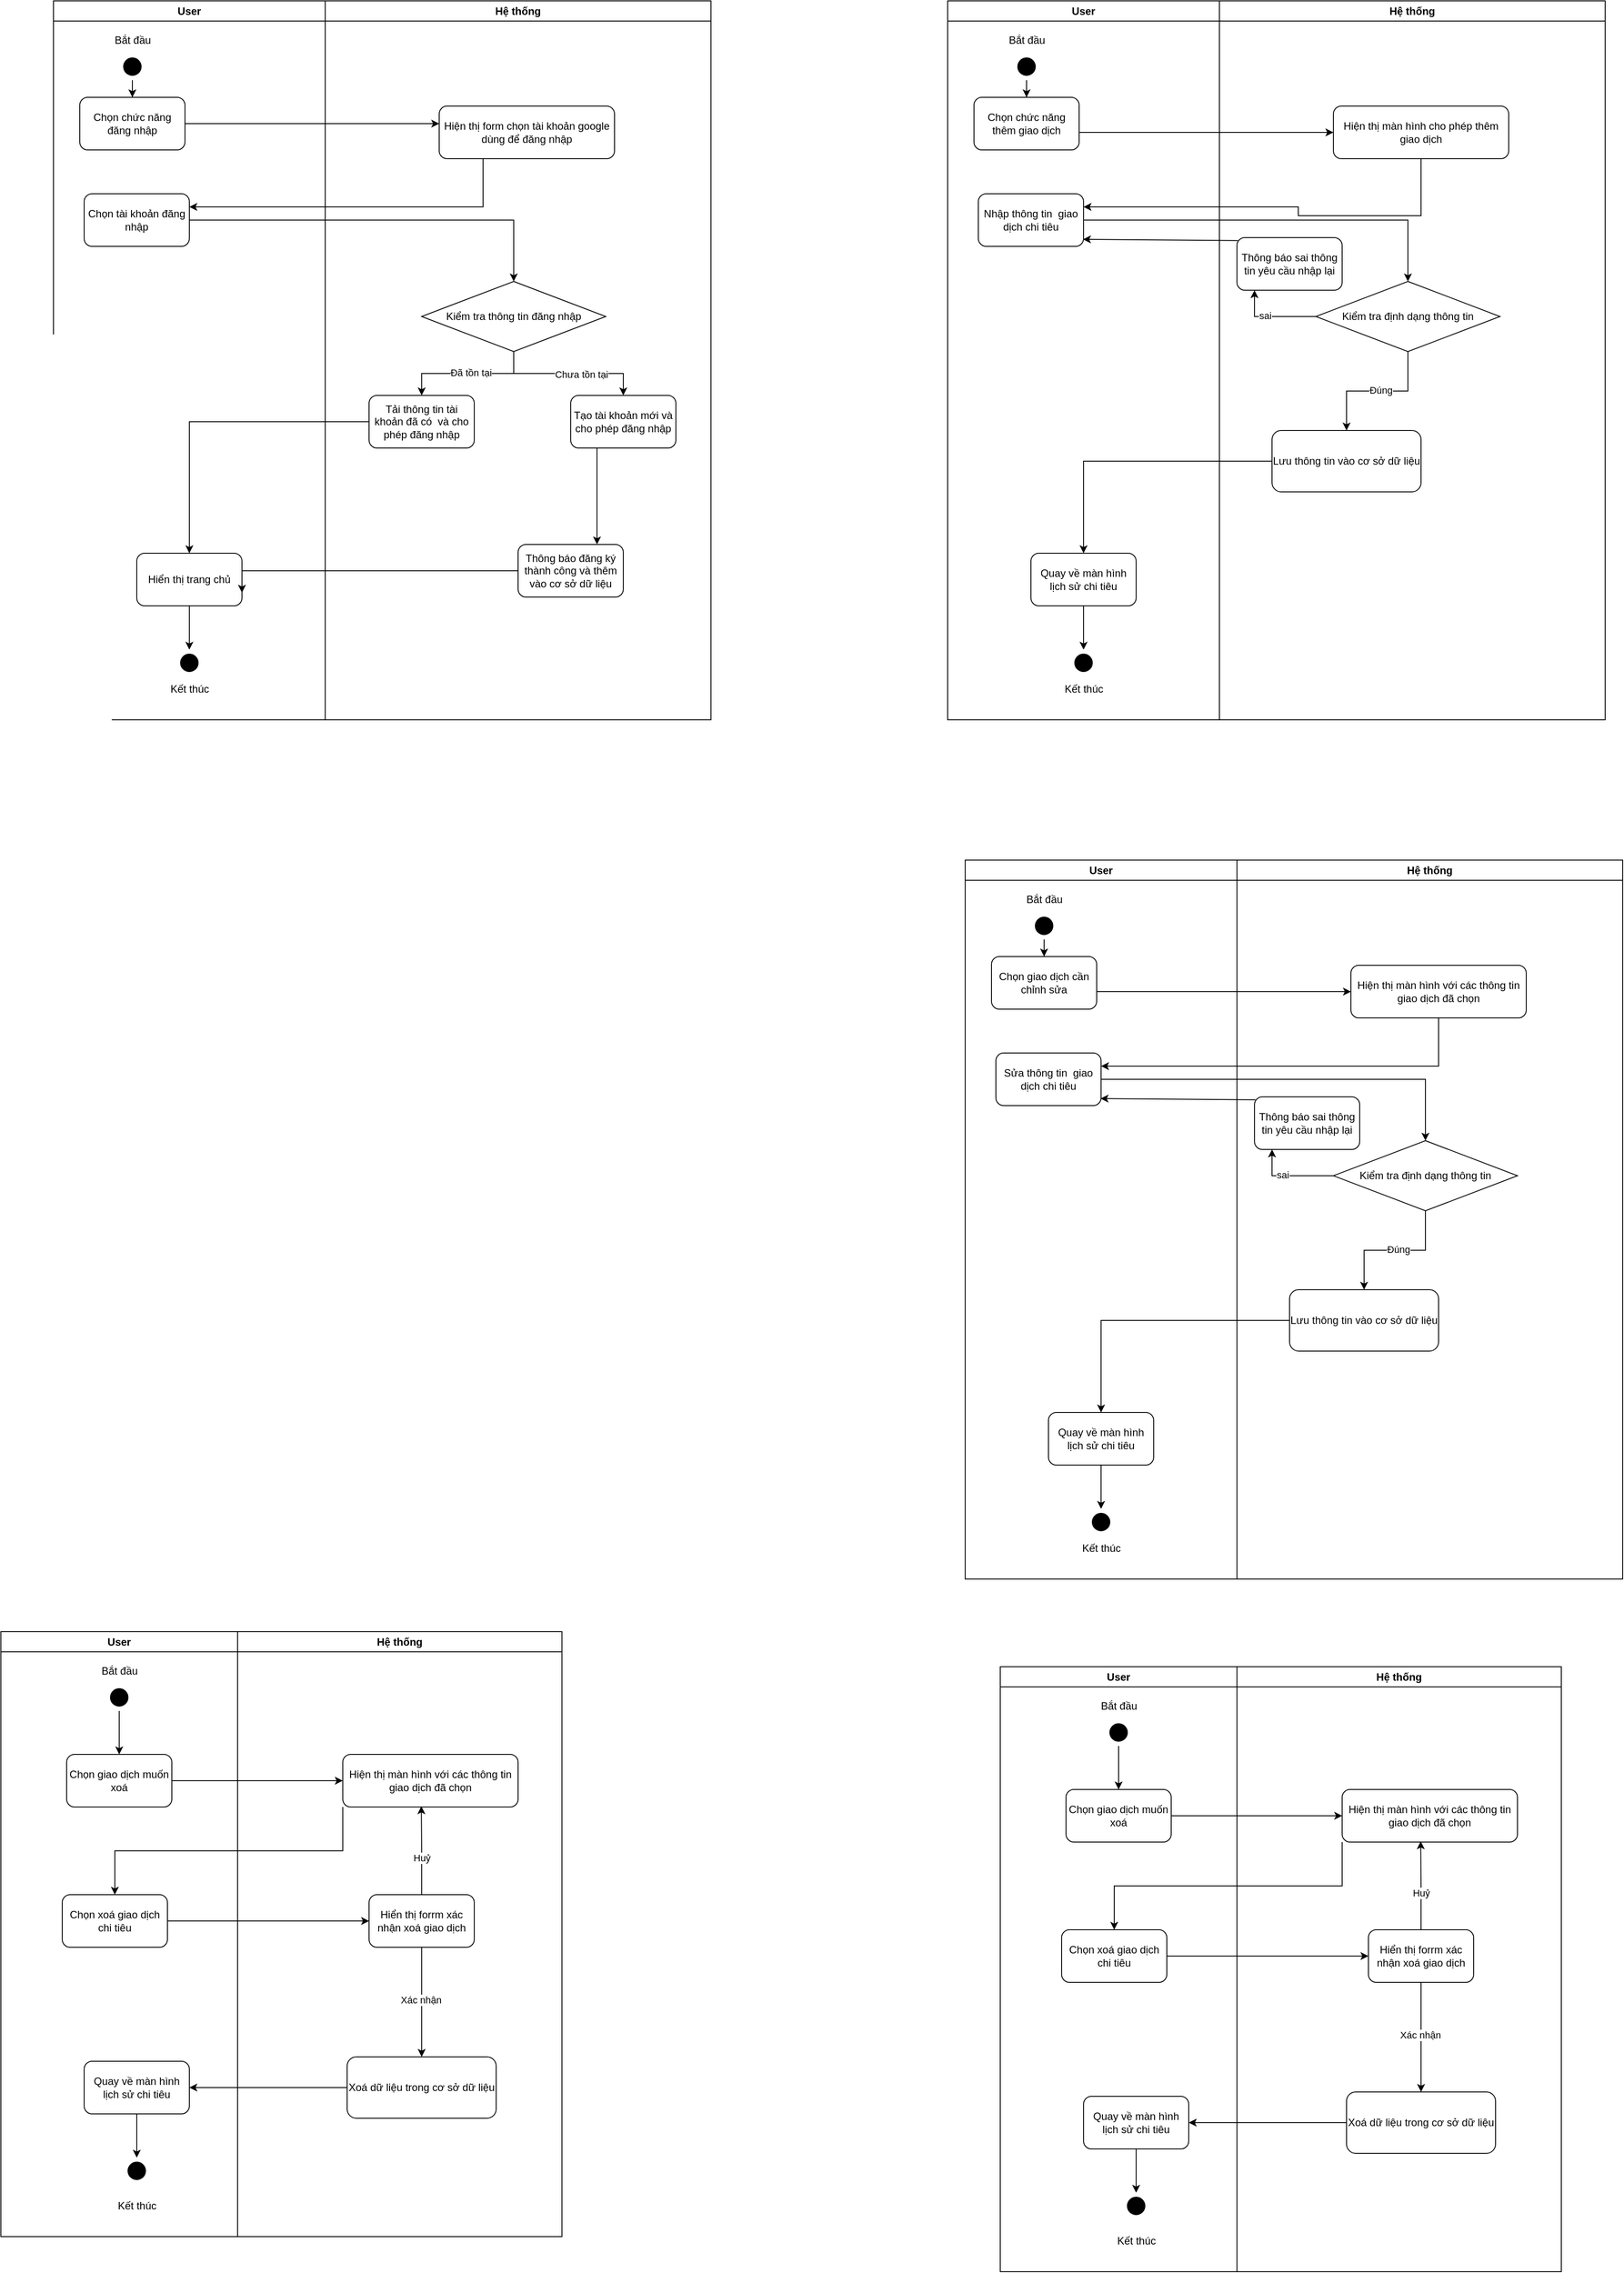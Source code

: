 <mxfile version="22.1.5" type="github">
  <diagram name="Page-1" id="KXttpU9CFeDiYu4vmngs">
    <mxGraphModel dx="1728" dy="960" grid="1" gridSize="10" guides="1" tooltips="1" connect="1" arrows="1" fold="1" page="1" pageScale="1" pageWidth="1200" pageHeight="1920" math="0" shadow="0">
      <root>
        <mxCell id="0" />
        <mxCell id="1" parent="0" />
        <mxCell id="1gGmedYD_RCK3_45rb0M-1" value="User" style="swimlane;whiteSpace=wrap;html=1;" vertex="1" parent="1">
          <mxGeometry x="260" y="290" width="310" height="820" as="geometry" />
        </mxCell>
        <mxCell id="1gGmedYD_RCK3_45rb0M-26" style="edgeStyle=orthogonalEdgeStyle;rounded=0;orthogonalLoop=1;jettySize=auto;html=1;" edge="1" parent="1gGmedYD_RCK3_45rb0M-1" source="1gGmedYD_RCK3_45rb0M-3" target="1gGmedYD_RCK3_45rb0M-4">
          <mxGeometry relative="1" as="geometry" />
        </mxCell>
        <mxCell id="1gGmedYD_RCK3_45rb0M-3" value="" style="ellipse;html=1;shape=endState;fillColor=#000000;strokeColor=#FFFFFF;" vertex="1" parent="1gGmedYD_RCK3_45rb0M-1">
          <mxGeometry x="75" y="60" width="30" height="30" as="geometry" />
        </mxCell>
        <mxCell id="1gGmedYD_RCK3_45rb0M-4" value="Chọn chức năng đăng nhập" style="rounded=1;whiteSpace=wrap;html=1;" vertex="1" parent="1gGmedYD_RCK3_45rb0M-1">
          <mxGeometry x="30" y="110" width="120" height="60" as="geometry" />
        </mxCell>
        <mxCell id="1gGmedYD_RCK3_45rb0M-6" value="Chọn tài khoản đăng nhập" style="rounded=1;whiteSpace=wrap;html=1;" vertex="1" parent="1gGmedYD_RCK3_45rb0M-1">
          <mxGeometry x="35" y="220" width="120" height="60" as="geometry" />
        </mxCell>
        <mxCell id="1gGmedYD_RCK3_45rb0M-20" style="edgeStyle=orthogonalEdgeStyle;rounded=0;orthogonalLoop=1;jettySize=auto;html=1;" edge="1" parent="1gGmedYD_RCK3_45rb0M-1" source="1gGmedYD_RCK3_45rb0M-18" target="1gGmedYD_RCK3_45rb0M-19">
          <mxGeometry relative="1" as="geometry" />
        </mxCell>
        <mxCell id="1gGmedYD_RCK3_45rb0M-18" value="Hiển thị trang chủ" style="rounded=1;whiteSpace=wrap;html=1;" vertex="1" parent="1gGmedYD_RCK3_45rb0M-1">
          <mxGeometry x="95" y="630" width="120" height="60" as="geometry" />
        </mxCell>
        <mxCell id="1gGmedYD_RCK3_45rb0M-19" value="" style="ellipse;html=1;shape=endState;fillColor=#000000;strokeColor=#FFFFFF;" vertex="1" parent="1gGmedYD_RCK3_45rb0M-1">
          <mxGeometry x="140" y="740" width="30" height="30" as="geometry" />
        </mxCell>
        <mxCell id="1gGmedYD_RCK3_45rb0M-21" value="Kết thúc" style="text;html=1;align=center;verticalAlign=middle;resizable=0;points=[];autosize=1;strokeColor=none;fillColor=none;" vertex="1" parent="1gGmedYD_RCK3_45rb0M-1">
          <mxGeometry x="120" y="770" width="70" height="30" as="geometry" />
        </mxCell>
        <mxCell id="1gGmedYD_RCK3_45rb0M-27" value="Bắt đầu" style="text;html=1;align=center;verticalAlign=middle;resizable=0;points=[];autosize=1;strokeColor=none;fillColor=none;" vertex="1" parent="1gGmedYD_RCK3_45rb0M-1">
          <mxGeometry x="55" y="30" width="70" height="30" as="geometry" />
        </mxCell>
        <mxCell id="1gGmedYD_RCK3_45rb0M-2" value="Hệ thống" style="swimlane;whiteSpace=wrap;html=1;" vertex="1" parent="1">
          <mxGeometry x="570" y="290" width="440" height="820" as="geometry" />
        </mxCell>
        <mxCell id="1gGmedYD_RCK3_45rb0M-5" value="Hiện thị form chọn tài khoản google dùng để đăng nhập" style="rounded=1;whiteSpace=wrap;html=1;" vertex="1" parent="1gGmedYD_RCK3_45rb0M-2">
          <mxGeometry x="130" y="120" width="200" height="60" as="geometry" />
        </mxCell>
        <mxCell id="1gGmedYD_RCK3_45rb0M-10" style="edgeStyle=orthogonalEdgeStyle;rounded=0;orthogonalLoop=1;jettySize=auto;html=1;" edge="1" parent="1gGmedYD_RCK3_45rb0M-2" source="1gGmedYD_RCK3_45rb0M-7" target="1gGmedYD_RCK3_45rb0M-8">
          <mxGeometry relative="1" as="geometry" />
        </mxCell>
        <mxCell id="1gGmedYD_RCK3_45rb0M-12" value="Đã tồn tại" style="edgeLabel;html=1;align=center;verticalAlign=middle;resizable=0;points=[];" vertex="1" connectable="0" parent="1gGmedYD_RCK3_45rb0M-10">
          <mxGeometry x="-0.043" y="-1" relative="1" as="geometry">
            <mxPoint as="offset" />
          </mxGeometry>
        </mxCell>
        <mxCell id="1gGmedYD_RCK3_45rb0M-11" style="edgeStyle=orthogonalEdgeStyle;rounded=0;orthogonalLoop=1;jettySize=auto;html=1;" edge="1" parent="1gGmedYD_RCK3_45rb0M-2" source="1gGmedYD_RCK3_45rb0M-7" target="1gGmedYD_RCK3_45rb0M-9">
          <mxGeometry relative="1" as="geometry" />
        </mxCell>
        <mxCell id="1gGmedYD_RCK3_45rb0M-13" value="Chưa tồn tại" style="edgeLabel;html=1;align=center;verticalAlign=middle;resizable=0;points=[];" vertex="1" connectable="0" parent="1gGmedYD_RCK3_45rb0M-11">
          <mxGeometry x="0.164" y="-1" relative="1" as="geometry">
            <mxPoint as="offset" />
          </mxGeometry>
        </mxCell>
        <mxCell id="1gGmedYD_RCK3_45rb0M-7" value="Kiểm tra thông tin đăng nhập" style="rhombus;whiteSpace=wrap;html=1;" vertex="1" parent="1gGmedYD_RCK3_45rb0M-2">
          <mxGeometry x="110" y="320" width="210" height="80" as="geometry" />
        </mxCell>
        <mxCell id="1gGmedYD_RCK3_45rb0M-8" value="Tải thông tin tài khoản đã có&amp;nbsp; và cho phép đăng nhập" style="rounded=1;whiteSpace=wrap;html=1;" vertex="1" parent="1gGmedYD_RCK3_45rb0M-2">
          <mxGeometry x="50" y="450" width="120" height="60" as="geometry" />
        </mxCell>
        <mxCell id="1gGmedYD_RCK3_45rb0M-9" value="Tạo tài khoản mới và cho phép đăng nhập" style="rounded=1;whiteSpace=wrap;html=1;" vertex="1" parent="1gGmedYD_RCK3_45rb0M-2">
          <mxGeometry x="280" y="450" width="120" height="60" as="geometry" />
        </mxCell>
        <mxCell id="1gGmedYD_RCK3_45rb0M-16" value="Thông báo đăng ký thành công và thêm vào cơ sở dữ liệu" style="rounded=1;whiteSpace=wrap;html=1;" vertex="1" parent="1gGmedYD_RCK3_45rb0M-2">
          <mxGeometry x="220" y="620" width="120" height="60" as="geometry" />
        </mxCell>
        <mxCell id="1gGmedYD_RCK3_45rb0M-17" value="" style="endArrow=classic;html=1;rounded=0;entryX=0.75;entryY=0;entryDx=0;entryDy=0;exitX=0.25;exitY=1;exitDx=0;exitDy=0;" edge="1" parent="1gGmedYD_RCK3_45rb0M-2" source="1gGmedYD_RCK3_45rb0M-9" target="1gGmedYD_RCK3_45rb0M-16">
          <mxGeometry width="50" height="50" relative="1" as="geometry">
            <mxPoint y="470" as="sourcePoint" />
            <mxPoint x="50" y="420" as="targetPoint" />
            <Array as="points" />
          </mxGeometry>
        </mxCell>
        <mxCell id="1gGmedYD_RCK3_45rb0M-22" style="edgeStyle=orthogonalEdgeStyle;rounded=0;orthogonalLoop=1;jettySize=auto;html=1;entryX=1;entryY=0.75;entryDx=0;entryDy=0;" edge="1" parent="1" source="1gGmedYD_RCK3_45rb0M-16" target="1gGmedYD_RCK3_45rb0M-18">
          <mxGeometry relative="1" as="geometry">
            <Array as="points">
              <mxPoint x="475" y="940" />
            </Array>
          </mxGeometry>
        </mxCell>
        <mxCell id="1gGmedYD_RCK3_45rb0M-23" style="edgeStyle=orthogonalEdgeStyle;rounded=0;orthogonalLoop=1;jettySize=auto;html=1;" edge="1" parent="1" source="1gGmedYD_RCK3_45rb0M-8" target="1gGmedYD_RCK3_45rb0M-18">
          <mxGeometry relative="1" as="geometry" />
        </mxCell>
        <mxCell id="1gGmedYD_RCK3_45rb0M-15" style="edgeStyle=orthogonalEdgeStyle;rounded=0;orthogonalLoop=1;jettySize=auto;html=1;" edge="1" parent="1" source="1gGmedYD_RCK3_45rb0M-6" target="1gGmedYD_RCK3_45rb0M-7">
          <mxGeometry relative="1" as="geometry">
            <mxPoint x="490" y="620" as="targetPoint" />
          </mxGeometry>
        </mxCell>
        <mxCell id="1gGmedYD_RCK3_45rb0M-24" style="edgeStyle=orthogonalEdgeStyle;rounded=0;orthogonalLoop=1;jettySize=auto;html=1;" edge="1" parent="1" source="1gGmedYD_RCK3_45rb0M-4" target="1gGmedYD_RCK3_45rb0M-5">
          <mxGeometry relative="1" as="geometry">
            <Array as="points">
              <mxPoint x="630" y="430" />
              <mxPoint x="630" y="430" />
            </Array>
          </mxGeometry>
        </mxCell>
        <mxCell id="1gGmedYD_RCK3_45rb0M-25" style="edgeStyle=orthogonalEdgeStyle;rounded=0;orthogonalLoop=1;jettySize=auto;html=1;entryX=1;entryY=0.25;entryDx=0;entryDy=0;" edge="1" parent="1" source="1gGmedYD_RCK3_45rb0M-5" target="1gGmedYD_RCK3_45rb0M-6">
          <mxGeometry relative="1" as="geometry">
            <Array as="points">
              <mxPoint x="750" y="525" />
            </Array>
          </mxGeometry>
        </mxCell>
        <mxCell id="1gGmedYD_RCK3_45rb0M-28" value="User" style="swimlane;whiteSpace=wrap;html=1;" vertex="1" parent="1">
          <mxGeometry x="1280" y="290" width="310" height="820" as="geometry" />
        </mxCell>
        <mxCell id="1gGmedYD_RCK3_45rb0M-29" style="edgeStyle=orthogonalEdgeStyle;rounded=0;orthogonalLoop=1;jettySize=auto;html=1;" edge="1" parent="1gGmedYD_RCK3_45rb0M-28" source="1gGmedYD_RCK3_45rb0M-30" target="1gGmedYD_RCK3_45rb0M-31">
          <mxGeometry relative="1" as="geometry" />
        </mxCell>
        <mxCell id="1gGmedYD_RCK3_45rb0M-30" value="" style="ellipse;html=1;shape=endState;fillColor=#000000;strokeColor=#FFFFFF;" vertex="1" parent="1gGmedYD_RCK3_45rb0M-28">
          <mxGeometry x="75" y="60" width="30" height="30" as="geometry" />
        </mxCell>
        <mxCell id="1gGmedYD_RCK3_45rb0M-31" value="Chọn chức năng thêm giao dịch" style="rounded=1;whiteSpace=wrap;html=1;" vertex="1" parent="1gGmedYD_RCK3_45rb0M-28">
          <mxGeometry x="30" y="110" width="120" height="60" as="geometry" />
        </mxCell>
        <mxCell id="1gGmedYD_RCK3_45rb0M-32" value="Nhập thông tin&amp;nbsp; giao dịch chi tiêu" style="rounded=1;whiteSpace=wrap;html=1;" vertex="1" parent="1gGmedYD_RCK3_45rb0M-28">
          <mxGeometry x="35" y="220" width="120" height="60" as="geometry" />
        </mxCell>
        <mxCell id="1gGmedYD_RCK3_45rb0M-33" style="edgeStyle=orthogonalEdgeStyle;rounded=0;orthogonalLoop=1;jettySize=auto;html=1;" edge="1" parent="1gGmedYD_RCK3_45rb0M-28" source="1gGmedYD_RCK3_45rb0M-34" target="1gGmedYD_RCK3_45rb0M-35">
          <mxGeometry relative="1" as="geometry" />
        </mxCell>
        <mxCell id="1gGmedYD_RCK3_45rb0M-34" value="Quay về màn hình lịch sử chi tiêu" style="rounded=1;whiteSpace=wrap;html=1;" vertex="1" parent="1gGmedYD_RCK3_45rb0M-28">
          <mxGeometry x="95" y="630" width="120" height="60" as="geometry" />
        </mxCell>
        <mxCell id="1gGmedYD_RCK3_45rb0M-35" value="" style="ellipse;html=1;shape=endState;fillColor=#000000;strokeColor=#FFFFFF;" vertex="1" parent="1gGmedYD_RCK3_45rb0M-28">
          <mxGeometry x="140" y="740" width="30" height="30" as="geometry" />
        </mxCell>
        <mxCell id="1gGmedYD_RCK3_45rb0M-36" value="Kết thúc" style="text;html=1;align=center;verticalAlign=middle;resizable=0;points=[];autosize=1;strokeColor=none;fillColor=none;" vertex="1" parent="1gGmedYD_RCK3_45rb0M-28">
          <mxGeometry x="120" y="770" width="70" height="30" as="geometry" />
        </mxCell>
        <mxCell id="1gGmedYD_RCK3_45rb0M-37" value="Bắt đầu" style="text;html=1;align=center;verticalAlign=middle;resizable=0;points=[];autosize=1;strokeColor=none;fillColor=none;" vertex="1" parent="1gGmedYD_RCK3_45rb0M-28">
          <mxGeometry x="55" y="30" width="70" height="30" as="geometry" />
        </mxCell>
        <mxCell id="1gGmedYD_RCK3_45rb0M-38" value="Hệ thống" style="swimlane;whiteSpace=wrap;html=1;" vertex="1" parent="1">
          <mxGeometry x="1590" y="290" width="440" height="820" as="geometry" />
        </mxCell>
        <mxCell id="1gGmedYD_RCK3_45rb0M-39" value="Hiện thị màn hình cho phép thêm giao dịch" style="rounded=1;whiteSpace=wrap;html=1;" vertex="1" parent="1gGmedYD_RCK3_45rb0M-38">
          <mxGeometry x="130" y="120" width="200" height="60" as="geometry" />
        </mxCell>
        <mxCell id="1gGmedYD_RCK3_45rb0M-40" style="edgeStyle=orthogonalEdgeStyle;rounded=0;orthogonalLoop=1;jettySize=auto;html=1;" edge="1" parent="1gGmedYD_RCK3_45rb0M-38" source="1gGmedYD_RCK3_45rb0M-44" target="1gGmedYD_RCK3_45rb0M-45">
          <mxGeometry relative="1" as="geometry" />
        </mxCell>
        <mxCell id="1gGmedYD_RCK3_45rb0M-41" value="Đúng" style="edgeLabel;html=1;align=center;verticalAlign=middle;resizable=0;points=[];" vertex="1" connectable="0" parent="1gGmedYD_RCK3_45rb0M-40">
          <mxGeometry x="-0.043" y="-1" relative="1" as="geometry">
            <mxPoint as="offset" />
          </mxGeometry>
        </mxCell>
        <mxCell id="1gGmedYD_RCK3_45rb0M-42" style="edgeStyle=orthogonalEdgeStyle;rounded=0;orthogonalLoop=1;jettySize=auto;html=1;exitX=0;exitY=0.5;exitDx=0;exitDy=0;" edge="1" parent="1gGmedYD_RCK3_45rb0M-38" source="1gGmedYD_RCK3_45rb0M-44">
          <mxGeometry relative="1" as="geometry">
            <mxPoint x="100" y="360" as="sourcePoint" />
            <mxPoint x="40" y="330" as="targetPoint" />
            <Array as="points">
              <mxPoint x="40" y="360" />
            </Array>
          </mxGeometry>
        </mxCell>
        <mxCell id="1gGmedYD_RCK3_45rb0M-43" value="sai" style="edgeLabel;html=1;align=center;verticalAlign=middle;resizable=0;points=[];" vertex="1" connectable="0" parent="1gGmedYD_RCK3_45rb0M-42">
          <mxGeometry x="0.164" y="-1" relative="1" as="geometry">
            <mxPoint as="offset" />
          </mxGeometry>
        </mxCell>
        <mxCell id="1gGmedYD_RCK3_45rb0M-44" value="Kiểm tra định dạng thông tin" style="rhombus;whiteSpace=wrap;html=1;" vertex="1" parent="1gGmedYD_RCK3_45rb0M-38">
          <mxGeometry x="110" y="320" width="210" height="80" as="geometry" />
        </mxCell>
        <mxCell id="1gGmedYD_RCK3_45rb0M-45" value="Lưu thông tin vào cơ sở dữ liệu " style="rounded=1;whiteSpace=wrap;html=1;" vertex="1" parent="1gGmedYD_RCK3_45rb0M-38">
          <mxGeometry x="60" y="490" width="170" height="70" as="geometry" />
        </mxCell>
        <mxCell id="1gGmedYD_RCK3_45rb0M-46" value="Thông báo sai thông tin yêu cầu nhập lại" style="rounded=1;whiteSpace=wrap;html=1;" vertex="1" parent="1gGmedYD_RCK3_45rb0M-38">
          <mxGeometry x="20" y="270" width="120" height="60" as="geometry" />
        </mxCell>
        <mxCell id="1gGmedYD_RCK3_45rb0M-50" style="edgeStyle=orthogonalEdgeStyle;rounded=0;orthogonalLoop=1;jettySize=auto;html=1;" edge="1" parent="1" source="1gGmedYD_RCK3_45rb0M-45" target="1gGmedYD_RCK3_45rb0M-34">
          <mxGeometry relative="1" as="geometry" />
        </mxCell>
        <mxCell id="1gGmedYD_RCK3_45rb0M-51" style="edgeStyle=orthogonalEdgeStyle;rounded=0;orthogonalLoop=1;jettySize=auto;html=1;" edge="1" parent="1" source="1gGmedYD_RCK3_45rb0M-32" target="1gGmedYD_RCK3_45rb0M-44">
          <mxGeometry relative="1" as="geometry">
            <mxPoint x="1420" y="630" as="targetPoint" />
          </mxGeometry>
        </mxCell>
        <mxCell id="1gGmedYD_RCK3_45rb0M-52" style="edgeStyle=orthogonalEdgeStyle;rounded=0;orthogonalLoop=1;jettySize=auto;html=1;" edge="1" parent="1" source="1gGmedYD_RCK3_45rb0M-31" target="1gGmedYD_RCK3_45rb0M-39">
          <mxGeometry relative="1" as="geometry">
            <Array as="points">
              <mxPoint x="1560" y="440" />
              <mxPoint x="1560" y="440" />
            </Array>
          </mxGeometry>
        </mxCell>
        <mxCell id="1gGmedYD_RCK3_45rb0M-53" style="edgeStyle=orthogonalEdgeStyle;rounded=0;orthogonalLoop=1;jettySize=auto;html=1;entryX=1;entryY=0.25;entryDx=0;entryDy=0;" edge="1" parent="1" source="1gGmedYD_RCK3_45rb0M-39" target="1gGmedYD_RCK3_45rb0M-32">
          <mxGeometry relative="1" as="geometry">
            <Array as="points">
              <mxPoint x="1680" y="535" />
            </Array>
          </mxGeometry>
        </mxCell>
        <mxCell id="1gGmedYD_RCK3_45rb0M-55" style="rounded=0;orthogonalLoop=1;jettySize=auto;html=1;entryX=0.995;entryY=0.866;entryDx=0;entryDy=0;entryPerimeter=0;exitX=0.009;exitY=0.056;exitDx=0;exitDy=0;exitPerimeter=0;" edge="1" parent="1" source="1gGmedYD_RCK3_45rb0M-46" target="1gGmedYD_RCK3_45rb0M-32">
          <mxGeometry relative="1" as="geometry" />
        </mxCell>
        <mxCell id="1gGmedYD_RCK3_45rb0M-80" value="User" style="swimlane;whiteSpace=wrap;html=1;" vertex="1" parent="1">
          <mxGeometry x="1300" y="1270" width="310" height="820" as="geometry" />
        </mxCell>
        <mxCell id="1gGmedYD_RCK3_45rb0M-81" style="edgeStyle=orthogonalEdgeStyle;rounded=0;orthogonalLoop=1;jettySize=auto;html=1;" edge="1" parent="1gGmedYD_RCK3_45rb0M-80" source="1gGmedYD_RCK3_45rb0M-82" target="1gGmedYD_RCK3_45rb0M-83">
          <mxGeometry relative="1" as="geometry" />
        </mxCell>
        <mxCell id="1gGmedYD_RCK3_45rb0M-82" value="" style="ellipse;html=1;shape=endState;fillColor=#000000;strokeColor=#FFFFFF;" vertex="1" parent="1gGmedYD_RCK3_45rb0M-80">
          <mxGeometry x="75" y="60" width="30" height="30" as="geometry" />
        </mxCell>
        <mxCell id="1gGmedYD_RCK3_45rb0M-83" value="Chọn giao dịch cần chỉnh sửa" style="rounded=1;whiteSpace=wrap;html=1;" vertex="1" parent="1gGmedYD_RCK3_45rb0M-80">
          <mxGeometry x="30" y="110" width="120" height="60" as="geometry" />
        </mxCell>
        <mxCell id="1gGmedYD_RCK3_45rb0M-84" value="Sửa thông tin&amp;nbsp; giao dịch chi tiêu" style="rounded=1;whiteSpace=wrap;html=1;" vertex="1" parent="1gGmedYD_RCK3_45rb0M-80">
          <mxGeometry x="35" y="220" width="120" height="60" as="geometry" />
        </mxCell>
        <mxCell id="1gGmedYD_RCK3_45rb0M-85" style="edgeStyle=orthogonalEdgeStyle;rounded=0;orthogonalLoop=1;jettySize=auto;html=1;" edge="1" parent="1gGmedYD_RCK3_45rb0M-80" source="1gGmedYD_RCK3_45rb0M-86" target="1gGmedYD_RCK3_45rb0M-87">
          <mxGeometry relative="1" as="geometry" />
        </mxCell>
        <mxCell id="1gGmedYD_RCK3_45rb0M-86" value="Quay về màn hình lịch sử chi tiêu" style="rounded=1;whiteSpace=wrap;html=1;" vertex="1" parent="1gGmedYD_RCK3_45rb0M-80">
          <mxGeometry x="95" y="630" width="120" height="60" as="geometry" />
        </mxCell>
        <mxCell id="1gGmedYD_RCK3_45rb0M-87" value="" style="ellipse;html=1;shape=endState;fillColor=#000000;strokeColor=#FFFFFF;" vertex="1" parent="1gGmedYD_RCK3_45rb0M-80">
          <mxGeometry x="140" y="740" width="30" height="30" as="geometry" />
        </mxCell>
        <mxCell id="1gGmedYD_RCK3_45rb0M-88" value="Kết thúc" style="text;html=1;align=center;verticalAlign=middle;resizable=0;points=[];autosize=1;strokeColor=none;fillColor=none;" vertex="1" parent="1gGmedYD_RCK3_45rb0M-80">
          <mxGeometry x="120" y="770" width="70" height="30" as="geometry" />
        </mxCell>
        <mxCell id="1gGmedYD_RCK3_45rb0M-89" value="Bắt đầu" style="text;html=1;align=center;verticalAlign=middle;resizable=0;points=[];autosize=1;strokeColor=none;fillColor=none;" vertex="1" parent="1gGmedYD_RCK3_45rb0M-80">
          <mxGeometry x="55" y="30" width="70" height="30" as="geometry" />
        </mxCell>
        <mxCell id="1gGmedYD_RCK3_45rb0M-90" value="Hệ thống" style="swimlane;whiteSpace=wrap;html=1;" vertex="1" parent="1">
          <mxGeometry x="1610" y="1270" width="440" height="820" as="geometry" />
        </mxCell>
        <mxCell id="1gGmedYD_RCK3_45rb0M-91" value="Hiện thị màn hình với các thông tin giao dịch đã chọn" style="rounded=1;whiteSpace=wrap;html=1;" vertex="1" parent="1gGmedYD_RCK3_45rb0M-90">
          <mxGeometry x="130" y="120" width="200" height="60" as="geometry" />
        </mxCell>
        <mxCell id="1gGmedYD_RCK3_45rb0M-92" style="edgeStyle=orthogonalEdgeStyle;rounded=0;orthogonalLoop=1;jettySize=auto;html=1;" edge="1" parent="1gGmedYD_RCK3_45rb0M-90" source="1gGmedYD_RCK3_45rb0M-96" target="1gGmedYD_RCK3_45rb0M-97">
          <mxGeometry relative="1" as="geometry" />
        </mxCell>
        <mxCell id="1gGmedYD_RCK3_45rb0M-93" value="Đúng" style="edgeLabel;html=1;align=center;verticalAlign=middle;resizable=0;points=[];" vertex="1" connectable="0" parent="1gGmedYD_RCK3_45rb0M-92">
          <mxGeometry x="-0.043" y="-1" relative="1" as="geometry">
            <mxPoint as="offset" />
          </mxGeometry>
        </mxCell>
        <mxCell id="1gGmedYD_RCK3_45rb0M-94" style="edgeStyle=orthogonalEdgeStyle;rounded=0;orthogonalLoop=1;jettySize=auto;html=1;exitX=0;exitY=0.5;exitDx=0;exitDy=0;" edge="1" parent="1gGmedYD_RCK3_45rb0M-90" source="1gGmedYD_RCK3_45rb0M-96">
          <mxGeometry relative="1" as="geometry">
            <mxPoint x="100" y="360" as="sourcePoint" />
            <mxPoint x="40" y="330" as="targetPoint" />
            <Array as="points">
              <mxPoint x="40" y="360" />
            </Array>
          </mxGeometry>
        </mxCell>
        <mxCell id="1gGmedYD_RCK3_45rb0M-95" value="sai" style="edgeLabel;html=1;align=center;verticalAlign=middle;resizable=0;points=[];" vertex="1" connectable="0" parent="1gGmedYD_RCK3_45rb0M-94">
          <mxGeometry x="0.164" y="-1" relative="1" as="geometry">
            <mxPoint as="offset" />
          </mxGeometry>
        </mxCell>
        <mxCell id="1gGmedYD_RCK3_45rb0M-96" value="Kiểm tra định dạng thông tin" style="rhombus;whiteSpace=wrap;html=1;" vertex="1" parent="1gGmedYD_RCK3_45rb0M-90">
          <mxGeometry x="110" y="320" width="210" height="80" as="geometry" />
        </mxCell>
        <mxCell id="1gGmedYD_RCK3_45rb0M-97" value="Lưu thông tin vào cơ sở dữ liệu " style="rounded=1;whiteSpace=wrap;html=1;" vertex="1" parent="1gGmedYD_RCK3_45rb0M-90">
          <mxGeometry x="60" y="490" width="170" height="70" as="geometry" />
        </mxCell>
        <mxCell id="1gGmedYD_RCK3_45rb0M-98" value="Thông báo sai thông tin yêu cầu nhập lại" style="rounded=1;whiteSpace=wrap;html=1;" vertex="1" parent="1gGmedYD_RCK3_45rb0M-90">
          <mxGeometry x="20" y="270" width="120" height="60" as="geometry" />
        </mxCell>
        <mxCell id="1gGmedYD_RCK3_45rb0M-99" style="edgeStyle=orthogonalEdgeStyle;rounded=0;orthogonalLoop=1;jettySize=auto;html=1;" edge="1" parent="1" source="1gGmedYD_RCK3_45rb0M-97" target="1gGmedYD_RCK3_45rb0M-86">
          <mxGeometry relative="1" as="geometry" />
        </mxCell>
        <mxCell id="1gGmedYD_RCK3_45rb0M-100" style="edgeStyle=orthogonalEdgeStyle;rounded=0;orthogonalLoop=1;jettySize=auto;html=1;" edge="1" parent="1" source="1gGmedYD_RCK3_45rb0M-84" target="1gGmedYD_RCK3_45rb0M-96">
          <mxGeometry relative="1" as="geometry">
            <mxPoint x="1440" y="1610" as="targetPoint" />
          </mxGeometry>
        </mxCell>
        <mxCell id="1gGmedYD_RCK3_45rb0M-101" style="edgeStyle=orthogonalEdgeStyle;rounded=0;orthogonalLoop=1;jettySize=auto;html=1;" edge="1" parent="1" source="1gGmedYD_RCK3_45rb0M-83" target="1gGmedYD_RCK3_45rb0M-91">
          <mxGeometry relative="1" as="geometry">
            <Array as="points">
              <mxPoint x="1580" y="1420" />
              <mxPoint x="1580" y="1420" />
            </Array>
          </mxGeometry>
        </mxCell>
        <mxCell id="1gGmedYD_RCK3_45rb0M-102" style="edgeStyle=orthogonalEdgeStyle;rounded=0;orthogonalLoop=1;jettySize=auto;html=1;entryX=1;entryY=0.25;entryDx=0;entryDy=0;" edge="1" parent="1" source="1gGmedYD_RCK3_45rb0M-91" target="1gGmedYD_RCK3_45rb0M-84">
          <mxGeometry relative="1" as="geometry">
            <Array as="points">
              <mxPoint x="1840" y="1505" />
            </Array>
          </mxGeometry>
        </mxCell>
        <mxCell id="1gGmedYD_RCK3_45rb0M-103" style="rounded=0;orthogonalLoop=1;jettySize=auto;html=1;entryX=0.995;entryY=0.866;entryDx=0;entryDy=0;entryPerimeter=0;exitX=0.009;exitY=0.056;exitDx=0;exitDy=0;exitPerimeter=0;" edge="1" parent="1" source="1gGmedYD_RCK3_45rb0M-98" target="1gGmedYD_RCK3_45rb0M-84">
          <mxGeometry relative="1" as="geometry" />
        </mxCell>
        <mxCell id="1gGmedYD_RCK3_45rb0M-114" value="User" style="swimlane;whiteSpace=wrap;html=1;" vertex="1" parent="1">
          <mxGeometry x="1340" y="2190" width="270" height="690" as="geometry" />
        </mxCell>
        <mxCell id="1gGmedYD_RCK3_45rb0M-115" style="edgeStyle=orthogonalEdgeStyle;rounded=0;orthogonalLoop=1;jettySize=auto;html=1;" edge="1" parent="1gGmedYD_RCK3_45rb0M-114" source="1gGmedYD_RCK3_45rb0M-116" target="1gGmedYD_RCK3_45rb0M-117">
          <mxGeometry relative="1" as="geometry" />
        </mxCell>
        <mxCell id="1gGmedYD_RCK3_45rb0M-116" value="" style="ellipse;html=1;shape=endState;fillColor=#000000;strokeColor=#FFFFFF;" vertex="1" parent="1gGmedYD_RCK3_45rb0M-114">
          <mxGeometry x="120" y="60" width="30" height="30" as="geometry" />
        </mxCell>
        <mxCell id="1gGmedYD_RCK3_45rb0M-117" value="Chọn giao dịch muốn xoá" style="rounded=1;whiteSpace=wrap;html=1;" vertex="1" parent="1gGmedYD_RCK3_45rb0M-114">
          <mxGeometry x="75" y="140" width="120" height="60" as="geometry" />
        </mxCell>
        <mxCell id="1gGmedYD_RCK3_45rb0M-119" style="edgeStyle=orthogonalEdgeStyle;rounded=0;orthogonalLoop=1;jettySize=auto;html=1;" edge="1" parent="1gGmedYD_RCK3_45rb0M-114" source="1gGmedYD_RCK3_45rb0M-120" target="1gGmedYD_RCK3_45rb0M-121">
          <mxGeometry relative="1" as="geometry" />
        </mxCell>
        <mxCell id="1gGmedYD_RCK3_45rb0M-120" value="Quay về màn hình lịch sử chi tiêu" style="rounded=1;whiteSpace=wrap;html=1;" vertex="1" parent="1gGmedYD_RCK3_45rb0M-114">
          <mxGeometry x="95" y="490" width="120" height="60" as="geometry" />
        </mxCell>
        <mxCell id="1gGmedYD_RCK3_45rb0M-121" value="" style="ellipse;html=1;shape=endState;fillColor=#000000;strokeColor=#FFFFFF;" vertex="1" parent="1gGmedYD_RCK3_45rb0M-114">
          <mxGeometry x="140" y="600" width="30" height="30" as="geometry" />
        </mxCell>
        <mxCell id="1gGmedYD_RCK3_45rb0M-122" value="Kết thúc" style="text;html=1;align=center;verticalAlign=middle;resizable=0;points=[];autosize=1;strokeColor=none;fillColor=none;" vertex="1" parent="1gGmedYD_RCK3_45rb0M-114">
          <mxGeometry x="120" y="640" width="70" height="30" as="geometry" />
        </mxCell>
        <mxCell id="1gGmedYD_RCK3_45rb0M-123" value="Bắt đầu" style="text;html=1;align=center;verticalAlign=middle;resizable=0;points=[];autosize=1;strokeColor=none;fillColor=none;" vertex="1" parent="1gGmedYD_RCK3_45rb0M-114">
          <mxGeometry x="100" y="30" width="70" height="30" as="geometry" />
        </mxCell>
        <mxCell id="1gGmedYD_RCK3_45rb0M-132" value="Chọn xoá giao dịch chi tiêu" style="rounded=1;whiteSpace=wrap;html=1;" vertex="1" parent="1gGmedYD_RCK3_45rb0M-114">
          <mxGeometry x="70" y="300" width="120" height="60" as="geometry" />
        </mxCell>
        <mxCell id="1gGmedYD_RCK3_45rb0M-124" value="Hệ thống" style="swimlane;whiteSpace=wrap;html=1;" vertex="1" parent="1">
          <mxGeometry x="1610" y="2190" width="370" height="690" as="geometry" />
        </mxCell>
        <mxCell id="1gGmedYD_RCK3_45rb0M-125" value="Hiện thị màn hình với các thông tin giao dịch đã chọn" style="rounded=1;whiteSpace=wrap;html=1;" vertex="1" parent="1gGmedYD_RCK3_45rb0M-124">
          <mxGeometry x="120" y="140" width="200" height="60" as="geometry" />
        </mxCell>
        <mxCell id="1gGmedYD_RCK3_45rb0M-126" style="edgeStyle=orthogonalEdgeStyle;rounded=0;orthogonalLoop=1;jettySize=auto;html=1;exitX=0.5;exitY=1;exitDx=0;exitDy=0;" edge="1" parent="1gGmedYD_RCK3_45rb0M-124" source="1gGmedYD_RCK3_45rb0M-133" target="1gGmedYD_RCK3_45rb0M-131">
          <mxGeometry relative="1" as="geometry">
            <mxPoint x="215.0" y="400" as="sourcePoint" />
          </mxGeometry>
        </mxCell>
        <mxCell id="1gGmedYD_RCK3_45rb0M-127" value="Xác nhận" style="edgeLabel;html=1;align=center;verticalAlign=middle;resizable=0;points=[];" vertex="1" connectable="0" parent="1gGmedYD_RCK3_45rb0M-126">
          <mxGeometry x="-0.043" y="-1" relative="1" as="geometry">
            <mxPoint as="offset" />
          </mxGeometry>
        </mxCell>
        <mxCell id="1gGmedYD_RCK3_45rb0M-131" value="Xoá dữ liệu trong cơ sở dữ liệu" style="rounded=1;whiteSpace=wrap;html=1;" vertex="1" parent="1gGmedYD_RCK3_45rb0M-124">
          <mxGeometry x="125" y="485" width="170" height="70" as="geometry" />
        </mxCell>
        <mxCell id="1gGmedYD_RCK3_45rb0M-133" value="Hiển thị forrm xác nhận xoá giao dịch" style="rounded=1;whiteSpace=wrap;html=1;" vertex="1" parent="1gGmedYD_RCK3_45rb0M-124">
          <mxGeometry x="150" y="300" width="120" height="60" as="geometry" />
        </mxCell>
        <mxCell id="1gGmedYD_RCK3_45rb0M-134" style="edgeStyle=orthogonalEdgeStyle;rounded=0;orthogonalLoop=1;jettySize=auto;html=1;entryX=0.448;entryY=0.986;entryDx=0;entryDy=0;entryPerimeter=0;" edge="1" parent="1gGmedYD_RCK3_45rb0M-124" source="1gGmedYD_RCK3_45rb0M-133" target="1gGmedYD_RCK3_45rb0M-125">
          <mxGeometry relative="1" as="geometry" />
        </mxCell>
        <mxCell id="1gGmedYD_RCK3_45rb0M-135" value="Huỷ" style="edgeLabel;html=1;align=center;verticalAlign=middle;resizable=0;points=[];" vertex="1" connectable="0" parent="1gGmedYD_RCK3_45rb0M-134">
          <mxGeometry x="-0.161" relative="1" as="geometry">
            <mxPoint as="offset" />
          </mxGeometry>
        </mxCell>
        <mxCell id="1gGmedYD_RCK3_45rb0M-136" style="edgeStyle=orthogonalEdgeStyle;rounded=0;orthogonalLoop=1;jettySize=auto;html=1;entryX=1;entryY=0.5;entryDx=0;entryDy=0;" edge="1" parent="1" source="1gGmedYD_RCK3_45rb0M-131" target="1gGmedYD_RCK3_45rb0M-120">
          <mxGeometry relative="1" as="geometry" />
        </mxCell>
        <mxCell id="1gGmedYD_RCK3_45rb0M-137" style="edgeStyle=orthogonalEdgeStyle;rounded=0;orthogonalLoop=1;jettySize=auto;html=1;" edge="1" parent="1" source="1gGmedYD_RCK3_45rb0M-132" target="1gGmedYD_RCK3_45rb0M-133">
          <mxGeometry relative="1" as="geometry" />
        </mxCell>
        <mxCell id="1gGmedYD_RCK3_45rb0M-138" style="edgeStyle=orthogonalEdgeStyle;rounded=0;orthogonalLoop=1;jettySize=auto;html=1;" edge="1" parent="1" source="1gGmedYD_RCK3_45rb0M-117" target="1gGmedYD_RCK3_45rb0M-125">
          <mxGeometry relative="1" as="geometry" />
        </mxCell>
        <mxCell id="1gGmedYD_RCK3_45rb0M-139" style="edgeStyle=orthogonalEdgeStyle;rounded=0;orthogonalLoop=1;jettySize=auto;html=1;exitX=0;exitY=1;exitDx=0;exitDy=0;" edge="1" parent="1" source="1gGmedYD_RCK3_45rb0M-125" target="1gGmedYD_RCK3_45rb0M-132">
          <mxGeometry relative="1" as="geometry" />
        </mxCell>
        <mxCell id="1gGmedYD_RCK3_45rb0M-140" value="User" style="swimlane;whiteSpace=wrap;html=1;" vertex="1" parent="1">
          <mxGeometry x="200" y="2150" width="270" height="690" as="geometry" />
        </mxCell>
        <mxCell id="1gGmedYD_RCK3_45rb0M-141" style="edgeStyle=orthogonalEdgeStyle;rounded=0;orthogonalLoop=1;jettySize=auto;html=1;" edge="1" parent="1gGmedYD_RCK3_45rb0M-140" source="1gGmedYD_RCK3_45rb0M-142" target="1gGmedYD_RCK3_45rb0M-143">
          <mxGeometry relative="1" as="geometry" />
        </mxCell>
        <mxCell id="1gGmedYD_RCK3_45rb0M-142" value="" style="ellipse;html=1;shape=endState;fillColor=#000000;strokeColor=#FFFFFF;" vertex="1" parent="1gGmedYD_RCK3_45rb0M-140">
          <mxGeometry x="120" y="60" width="30" height="30" as="geometry" />
        </mxCell>
        <mxCell id="1gGmedYD_RCK3_45rb0M-143" value="Chọn giao dịch muốn xoá" style="rounded=1;whiteSpace=wrap;html=1;" vertex="1" parent="1gGmedYD_RCK3_45rb0M-140">
          <mxGeometry x="75" y="140" width="120" height="60" as="geometry" />
        </mxCell>
        <mxCell id="1gGmedYD_RCK3_45rb0M-144" style="edgeStyle=orthogonalEdgeStyle;rounded=0;orthogonalLoop=1;jettySize=auto;html=1;" edge="1" parent="1gGmedYD_RCK3_45rb0M-140" source="1gGmedYD_RCK3_45rb0M-145" target="1gGmedYD_RCK3_45rb0M-146">
          <mxGeometry relative="1" as="geometry" />
        </mxCell>
        <mxCell id="1gGmedYD_RCK3_45rb0M-145" value="Quay về màn hình lịch sử chi tiêu" style="rounded=1;whiteSpace=wrap;html=1;" vertex="1" parent="1gGmedYD_RCK3_45rb0M-140">
          <mxGeometry x="95" y="490" width="120" height="60" as="geometry" />
        </mxCell>
        <mxCell id="1gGmedYD_RCK3_45rb0M-146" value="" style="ellipse;html=1;shape=endState;fillColor=#000000;strokeColor=#FFFFFF;" vertex="1" parent="1gGmedYD_RCK3_45rb0M-140">
          <mxGeometry x="140" y="600" width="30" height="30" as="geometry" />
        </mxCell>
        <mxCell id="1gGmedYD_RCK3_45rb0M-147" value="Kết thúc" style="text;html=1;align=center;verticalAlign=middle;resizable=0;points=[];autosize=1;strokeColor=none;fillColor=none;" vertex="1" parent="1gGmedYD_RCK3_45rb0M-140">
          <mxGeometry x="120" y="640" width="70" height="30" as="geometry" />
        </mxCell>
        <mxCell id="1gGmedYD_RCK3_45rb0M-148" value="Bắt đầu" style="text;html=1;align=center;verticalAlign=middle;resizable=0;points=[];autosize=1;strokeColor=none;fillColor=none;" vertex="1" parent="1gGmedYD_RCK3_45rb0M-140">
          <mxGeometry x="100" y="30" width="70" height="30" as="geometry" />
        </mxCell>
        <mxCell id="1gGmedYD_RCK3_45rb0M-149" value="Chọn xoá giao dịch chi tiêu" style="rounded=1;whiteSpace=wrap;html=1;" vertex="1" parent="1gGmedYD_RCK3_45rb0M-140">
          <mxGeometry x="70" y="300" width="120" height="60" as="geometry" />
        </mxCell>
        <mxCell id="1gGmedYD_RCK3_45rb0M-150" value="Hệ thống" style="swimlane;whiteSpace=wrap;html=1;" vertex="1" parent="1">
          <mxGeometry x="470" y="2150" width="370" height="690" as="geometry" />
        </mxCell>
        <mxCell id="1gGmedYD_RCK3_45rb0M-151" value="Hiện thị màn hình với các thông tin giao dịch đã chọn" style="rounded=1;whiteSpace=wrap;html=1;" vertex="1" parent="1gGmedYD_RCK3_45rb0M-150">
          <mxGeometry x="120" y="140" width="200" height="60" as="geometry" />
        </mxCell>
        <mxCell id="1gGmedYD_RCK3_45rb0M-152" style="edgeStyle=orthogonalEdgeStyle;rounded=0;orthogonalLoop=1;jettySize=auto;html=1;exitX=0.5;exitY=1;exitDx=0;exitDy=0;" edge="1" parent="1gGmedYD_RCK3_45rb0M-150" source="1gGmedYD_RCK3_45rb0M-155" target="1gGmedYD_RCK3_45rb0M-154">
          <mxGeometry relative="1" as="geometry">
            <mxPoint x="215.0" y="400" as="sourcePoint" />
          </mxGeometry>
        </mxCell>
        <mxCell id="1gGmedYD_RCK3_45rb0M-153" value="Xác nhận" style="edgeLabel;html=1;align=center;verticalAlign=middle;resizable=0;points=[];" vertex="1" connectable="0" parent="1gGmedYD_RCK3_45rb0M-152">
          <mxGeometry x="-0.043" y="-1" relative="1" as="geometry">
            <mxPoint as="offset" />
          </mxGeometry>
        </mxCell>
        <mxCell id="1gGmedYD_RCK3_45rb0M-154" value="Xoá dữ liệu trong cơ sở dữ liệu" style="rounded=1;whiteSpace=wrap;html=1;" vertex="1" parent="1gGmedYD_RCK3_45rb0M-150">
          <mxGeometry x="125" y="485" width="170" height="70" as="geometry" />
        </mxCell>
        <mxCell id="1gGmedYD_RCK3_45rb0M-155" value="Hiển thị forrm xác nhận xoá giao dịch" style="rounded=1;whiteSpace=wrap;html=1;" vertex="1" parent="1gGmedYD_RCK3_45rb0M-150">
          <mxGeometry x="150" y="300" width="120" height="60" as="geometry" />
        </mxCell>
        <mxCell id="1gGmedYD_RCK3_45rb0M-156" style="edgeStyle=orthogonalEdgeStyle;rounded=0;orthogonalLoop=1;jettySize=auto;html=1;entryX=0.448;entryY=0.986;entryDx=0;entryDy=0;entryPerimeter=0;" edge="1" parent="1gGmedYD_RCK3_45rb0M-150" source="1gGmedYD_RCK3_45rb0M-155" target="1gGmedYD_RCK3_45rb0M-151">
          <mxGeometry relative="1" as="geometry" />
        </mxCell>
        <mxCell id="1gGmedYD_RCK3_45rb0M-157" value="Huỷ" style="edgeLabel;html=1;align=center;verticalAlign=middle;resizable=0;points=[];" vertex="1" connectable="0" parent="1gGmedYD_RCK3_45rb0M-156">
          <mxGeometry x="-0.161" relative="1" as="geometry">
            <mxPoint as="offset" />
          </mxGeometry>
        </mxCell>
        <mxCell id="1gGmedYD_RCK3_45rb0M-158" style="edgeStyle=orthogonalEdgeStyle;rounded=0;orthogonalLoop=1;jettySize=auto;html=1;entryX=1;entryY=0.5;entryDx=0;entryDy=0;" edge="1" parent="1" source="1gGmedYD_RCK3_45rb0M-154" target="1gGmedYD_RCK3_45rb0M-145">
          <mxGeometry relative="1" as="geometry" />
        </mxCell>
        <mxCell id="1gGmedYD_RCK3_45rb0M-159" style="edgeStyle=orthogonalEdgeStyle;rounded=0;orthogonalLoop=1;jettySize=auto;html=1;" edge="1" parent="1" source="1gGmedYD_RCK3_45rb0M-149" target="1gGmedYD_RCK3_45rb0M-155">
          <mxGeometry relative="1" as="geometry" />
        </mxCell>
        <mxCell id="1gGmedYD_RCK3_45rb0M-160" style="edgeStyle=orthogonalEdgeStyle;rounded=0;orthogonalLoop=1;jettySize=auto;html=1;" edge="1" parent="1" source="1gGmedYD_RCK3_45rb0M-143" target="1gGmedYD_RCK3_45rb0M-151">
          <mxGeometry relative="1" as="geometry" />
        </mxCell>
        <mxCell id="1gGmedYD_RCK3_45rb0M-161" style="edgeStyle=orthogonalEdgeStyle;rounded=0;orthogonalLoop=1;jettySize=auto;html=1;exitX=0;exitY=1;exitDx=0;exitDy=0;" edge="1" parent="1" source="1gGmedYD_RCK3_45rb0M-151" target="1gGmedYD_RCK3_45rb0M-149">
          <mxGeometry relative="1" as="geometry" />
        </mxCell>
      </root>
    </mxGraphModel>
  </diagram>
</mxfile>
